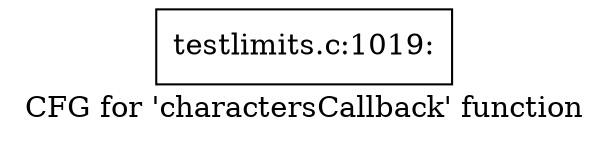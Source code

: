 digraph "CFG for 'charactersCallback' function" {
	label="CFG for 'charactersCallback' function";

	Node0x4c10130 [shape=record,label="{testlimits.c:1019:}"];
}
